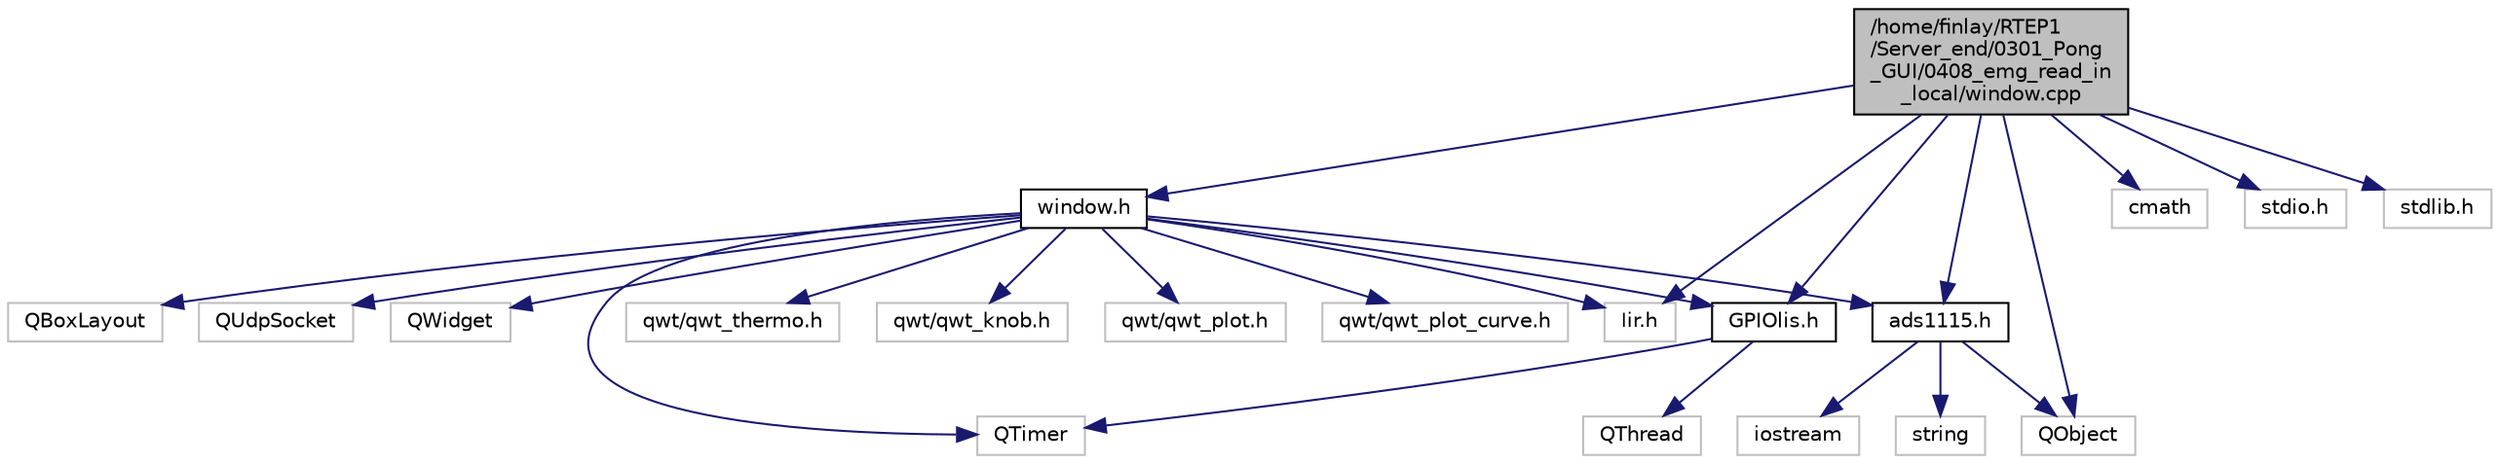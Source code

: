 digraph "/home/finlay/RTEP1/Server_end/0301_Pong_GUI/0408_emg_read_in_local/window.cpp"
{
 // INTERACTIVE_SVG=YES
 // LATEX_PDF_SIZE
  edge [fontname="Helvetica",fontsize="10",labelfontname="Helvetica",labelfontsize="10"];
  node [fontname="Helvetica",fontsize="10",shape=record];
  Node1 [label="/home/finlay/RTEP1\l/Server_end/0301_Pong\l_GUI/0408_emg_read_in\l_local/window.cpp",height=0.2,width=0.4,color="black", fillcolor="grey75", style="filled", fontcolor="black",tooltip=" "];
  Node1 -> Node2 [color="midnightblue",fontsize="10",style="solid",fontname="Helvetica"];
  Node2 [label="window.h",height=0.2,width=0.4,color="black", fillcolor="white", style="filled",URL="$_server__end_20301___pong___g_u_i_20408__emg__read__in__local_2window_8h.html",tooltip=" "];
  Node2 -> Node3 [color="midnightblue",fontsize="10",style="solid",fontname="Helvetica"];
  Node3 [label="qwt/qwt_thermo.h",height=0.2,width=0.4,color="grey75", fillcolor="white", style="filled",tooltip=" "];
  Node2 -> Node4 [color="midnightblue",fontsize="10",style="solid",fontname="Helvetica"];
  Node4 [label="qwt/qwt_knob.h",height=0.2,width=0.4,color="grey75", fillcolor="white", style="filled",tooltip=" "];
  Node2 -> Node5 [color="midnightblue",fontsize="10",style="solid",fontname="Helvetica"];
  Node5 [label="qwt/qwt_plot.h",height=0.2,width=0.4,color="grey75", fillcolor="white", style="filled",tooltip=" "];
  Node2 -> Node6 [color="midnightblue",fontsize="10",style="solid",fontname="Helvetica"];
  Node6 [label="qwt/qwt_plot_curve.h",height=0.2,width=0.4,color="grey75", fillcolor="white", style="filled",tooltip=" "];
  Node2 -> Node7 [color="midnightblue",fontsize="10",style="solid",fontname="Helvetica"];
  Node7 [label="QBoxLayout",height=0.2,width=0.4,color="grey75", fillcolor="white", style="filled",tooltip=" "];
  Node2 -> Node8 [color="midnightblue",fontsize="10",style="solid",fontname="Helvetica"];
  Node8 [label="QUdpSocket",height=0.2,width=0.4,color="grey75", fillcolor="white", style="filled",tooltip=" "];
  Node2 -> Node9 [color="midnightblue",fontsize="10",style="solid",fontname="Helvetica"];
  Node9 [label="Iir.h",height=0.2,width=0.4,color="grey75", fillcolor="white", style="filled",tooltip=" "];
  Node2 -> Node10 [color="midnightblue",fontsize="10",style="solid",fontname="Helvetica"];
  Node10 [label="QWidget",height=0.2,width=0.4,color="grey75", fillcolor="white", style="filled",tooltip=" "];
  Node2 -> Node11 [color="midnightblue",fontsize="10",style="solid",fontname="Helvetica"];
  Node11 [label="QTimer",height=0.2,width=0.4,color="grey75", fillcolor="white", style="filled",tooltip=" "];
  Node2 -> Node12 [color="midnightblue",fontsize="10",style="solid",fontname="Helvetica"];
  Node12 [label="ads1115.h",height=0.2,width=0.4,color="black", fillcolor="white", style="filled",URL="$ads1115_8h.html",tooltip=" "];
  Node12 -> Node13 [color="midnightblue",fontsize="10",style="solid",fontname="Helvetica"];
  Node13 [label="QObject",height=0.2,width=0.4,color="grey75", fillcolor="white", style="filled",tooltip=" "];
  Node12 -> Node14 [color="midnightblue",fontsize="10",style="solid",fontname="Helvetica"];
  Node14 [label="iostream",height=0.2,width=0.4,color="grey75", fillcolor="white", style="filled",tooltip=" "];
  Node12 -> Node15 [color="midnightblue",fontsize="10",style="solid",fontname="Helvetica"];
  Node15 [label="string",height=0.2,width=0.4,color="grey75", fillcolor="white", style="filled",tooltip=" "];
  Node2 -> Node16 [color="midnightblue",fontsize="10",style="solid",fontname="Helvetica"];
  Node16 [label="GPIOlis.h",height=0.2,width=0.4,color="black", fillcolor="white", style="filled",URL="$_server__end_20301___pong___g_u_i_20408__emg__read__in__local_2_g_p_i_olis_8h.html",tooltip=" "];
  Node16 -> Node17 [color="midnightblue",fontsize="10",style="solid",fontname="Helvetica"];
  Node17 [label="QThread",height=0.2,width=0.4,color="grey75", fillcolor="white", style="filled",tooltip=" "];
  Node16 -> Node11 [color="midnightblue",fontsize="10",style="solid",fontname="Helvetica"];
  Node1 -> Node12 [color="midnightblue",fontsize="10",style="solid",fontname="Helvetica"];
  Node1 -> Node9 [color="midnightblue",fontsize="10",style="solid",fontname="Helvetica"];
  Node1 -> Node16 [color="midnightblue",fontsize="10",style="solid",fontname="Helvetica"];
  Node1 -> Node18 [color="midnightblue",fontsize="10",style="solid",fontname="Helvetica"];
  Node18 [label="cmath",height=0.2,width=0.4,color="grey75", fillcolor="white", style="filled",tooltip=" "];
  Node1 -> Node19 [color="midnightblue",fontsize="10",style="solid",fontname="Helvetica"];
  Node19 [label="stdio.h",height=0.2,width=0.4,color="grey75", fillcolor="white", style="filled",tooltip=" "];
  Node1 -> Node20 [color="midnightblue",fontsize="10",style="solid",fontname="Helvetica"];
  Node20 [label="stdlib.h",height=0.2,width=0.4,color="grey75", fillcolor="white", style="filled",tooltip=" "];
  Node1 -> Node13 [color="midnightblue",fontsize="10",style="solid",fontname="Helvetica"];
}
